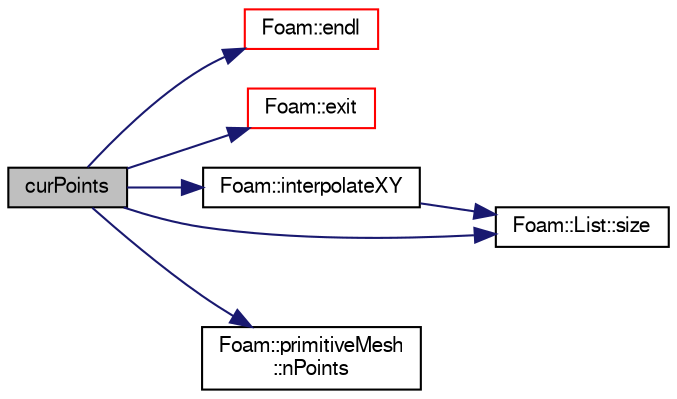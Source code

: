 digraph "curPoints"
{
  bgcolor="transparent";
  edge [fontname="FreeSans",fontsize="10",labelfontname="FreeSans",labelfontsize="10"];
  node [fontname="FreeSans",fontsize="10",shape=record];
  rankdir="LR";
  Node91 [label="curPoints",height=0.2,width=0.4,color="black", fillcolor="grey75", style="filled", fontcolor="black"];
  Node91 -> Node92 [color="midnightblue",fontsize="10",style="solid",fontname="FreeSans"];
  Node92 [label="Foam::endl",height=0.2,width=0.4,color="red",URL="$a21124.html#a2db8fe02a0d3909e9351bb4275b23ce4",tooltip="Add newline and flush stream. "];
  Node91 -> Node94 [color="midnightblue",fontsize="10",style="solid",fontname="FreeSans"];
  Node94 [label="Foam::exit",height=0.2,width=0.4,color="red",URL="$a21124.html#a06ca7250d8e89caf05243ec094843642"];
  Node91 -> Node139 [color="midnightblue",fontsize="10",style="solid",fontname="FreeSans"];
  Node139 [label="Foam::interpolateXY",height=0.2,width=0.4,color="black",URL="$a21124.html#a653bd1a1d9a14a508cb8e8567cefb5c5"];
  Node139 -> Node140 [color="midnightblue",fontsize="10",style="solid",fontname="FreeSans"];
  Node140 [label="Foam::List::size",height=0.2,width=0.4,color="black",URL="$a25694.html#a8a5f6fa29bd4b500caf186f60245b384",tooltip="Override size to be inconsistent with allocated storage. "];
  Node91 -> Node141 [color="midnightblue",fontsize="10",style="solid",fontname="FreeSans"];
  Node141 [label="Foam::primitiveMesh\l::nPoints",height=0.2,width=0.4,color="black",URL="$a27530.html#a1c886a784a597459dbf2d9470798e9dd"];
  Node91 -> Node140 [color="midnightblue",fontsize="10",style="solid",fontname="FreeSans"];
}
